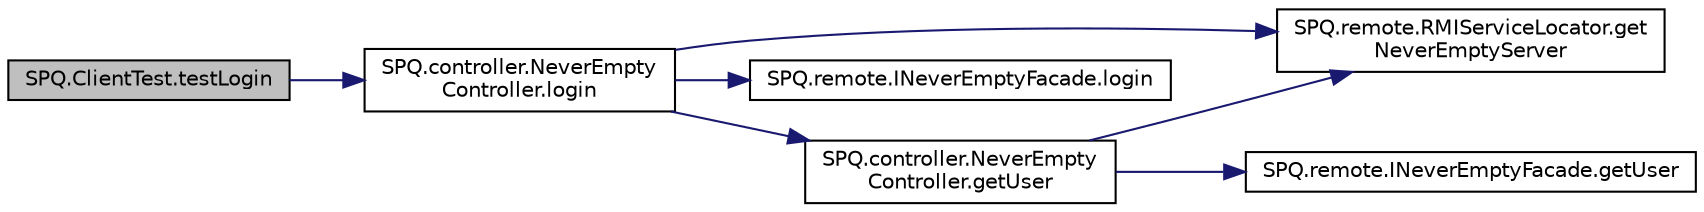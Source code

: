 digraph "SPQ.ClientTest.testLogin"
{
  edge [fontname="Helvetica",fontsize="10",labelfontname="Helvetica",labelfontsize="10"];
  node [fontname="Helvetica",fontsize="10",shape=record];
  rankdir="LR";
  Node18 [label="SPQ.ClientTest.testLogin",height=0.2,width=0.4,color="black", fillcolor="grey75", style="filled", fontcolor="black"];
  Node18 -> Node19 [color="midnightblue",fontsize="10",style="solid",fontname="Helvetica"];
  Node19 [label="SPQ.controller.NeverEmpty\lController.login",height=0.2,width=0.4,color="black", fillcolor="white", style="filled",URL="$class_s_p_q_1_1controller_1_1_never_empty_controller.html#adb8f5dbbfedb5f3c231de53dccc88899"];
  Node19 -> Node20 [color="midnightblue",fontsize="10",style="solid",fontname="Helvetica"];
  Node20 [label="SPQ.remote.RMIServiceLocator.get\lNeverEmptyServer",height=0.2,width=0.4,color="black", fillcolor="white", style="filled",URL="$class_s_p_q_1_1remote_1_1_r_m_i_service_locator.html#a19d79d8b31c278a127bf921895d889ae"];
  Node19 -> Node21 [color="midnightblue",fontsize="10",style="solid",fontname="Helvetica"];
  Node21 [label="SPQ.remote.INeverEmptyFacade.login",height=0.2,width=0.4,color="black", fillcolor="white", style="filled",URL="$interface_s_p_q_1_1remote_1_1_i_never_empty_facade.html#a2440fa36695c63e4e4c30fc25965f853"];
  Node19 -> Node22 [color="midnightblue",fontsize="10",style="solid",fontname="Helvetica"];
  Node22 [label="SPQ.controller.NeverEmpty\lController.getUser",height=0.2,width=0.4,color="black", fillcolor="white", style="filled",URL="$class_s_p_q_1_1controller_1_1_never_empty_controller.html#a4f799c7fc9ce32740ec45401fa6fd1b1"];
  Node22 -> Node20 [color="midnightblue",fontsize="10",style="solid",fontname="Helvetica"];
  Node22 -> Node23 [color="midnightblue",fontsize="10",style="solid",fontname="Helvetica"];
  Node23 [label="SPQ.remote.INeverEmptyFacade.getUser",height=0.2,width=0.4,color="black", fillcolor="white", style="filled",URL="$interface_s_p_q_1_1remote_1_1_i_never_empty_facade.html#aa329dfc23ab0832e73802bf2df90b9e0"];
}
